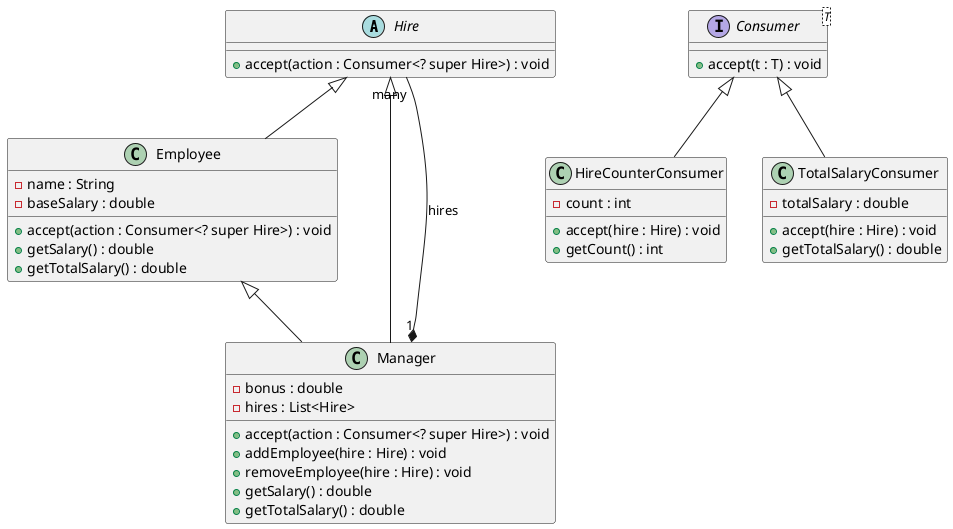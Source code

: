 @startuml

' Abstract class definition
abstract class Hire {
  +accept(action : Consumer<? super Hire>) : void
}

' Class definitions
class Employee {
  -name : String
  -baseSalary : double
  +accept(action : Consumer<? super Hire>) : void
  +getSalary() : double
  +getTotalSalary() : double
}

class Manager {
  -bonus : double
  -hires : List<Hire>
  +accept(action : Consumer<? super Hire>) : void
  +addEmployee(hire : Hire) : void
  +removeEmployee(hire : Hire) : void
  +getSalary() : double
  +getTotalSalary() : double
}

' Interface definition
interface Consumer<T> {
  +accept(t : T) : void
}

' Concrete Consumer classes
class HireCounterConsumer {
  -count : int
  +accept(hire : Hire) : void
  +getCount() : int
}

class TotalSalaryConsumer {
  -totalSalary : double
  +accept(hire : Hire) : void
  +getTotalSalary() : double
}

' Inheritance relationships
Hire <|-- Employee
Hire <|-- Manager
Employee <|-- Manager

' ' Showing dependency
' Hire ..> Consumer : .

' Interface implementations
Consumer <|-- HireCounterConsumer
Consumer <|-- TotalSalaryConsumer

' Association
Manager "1" *-- "many" Hire : hires

@enduml
